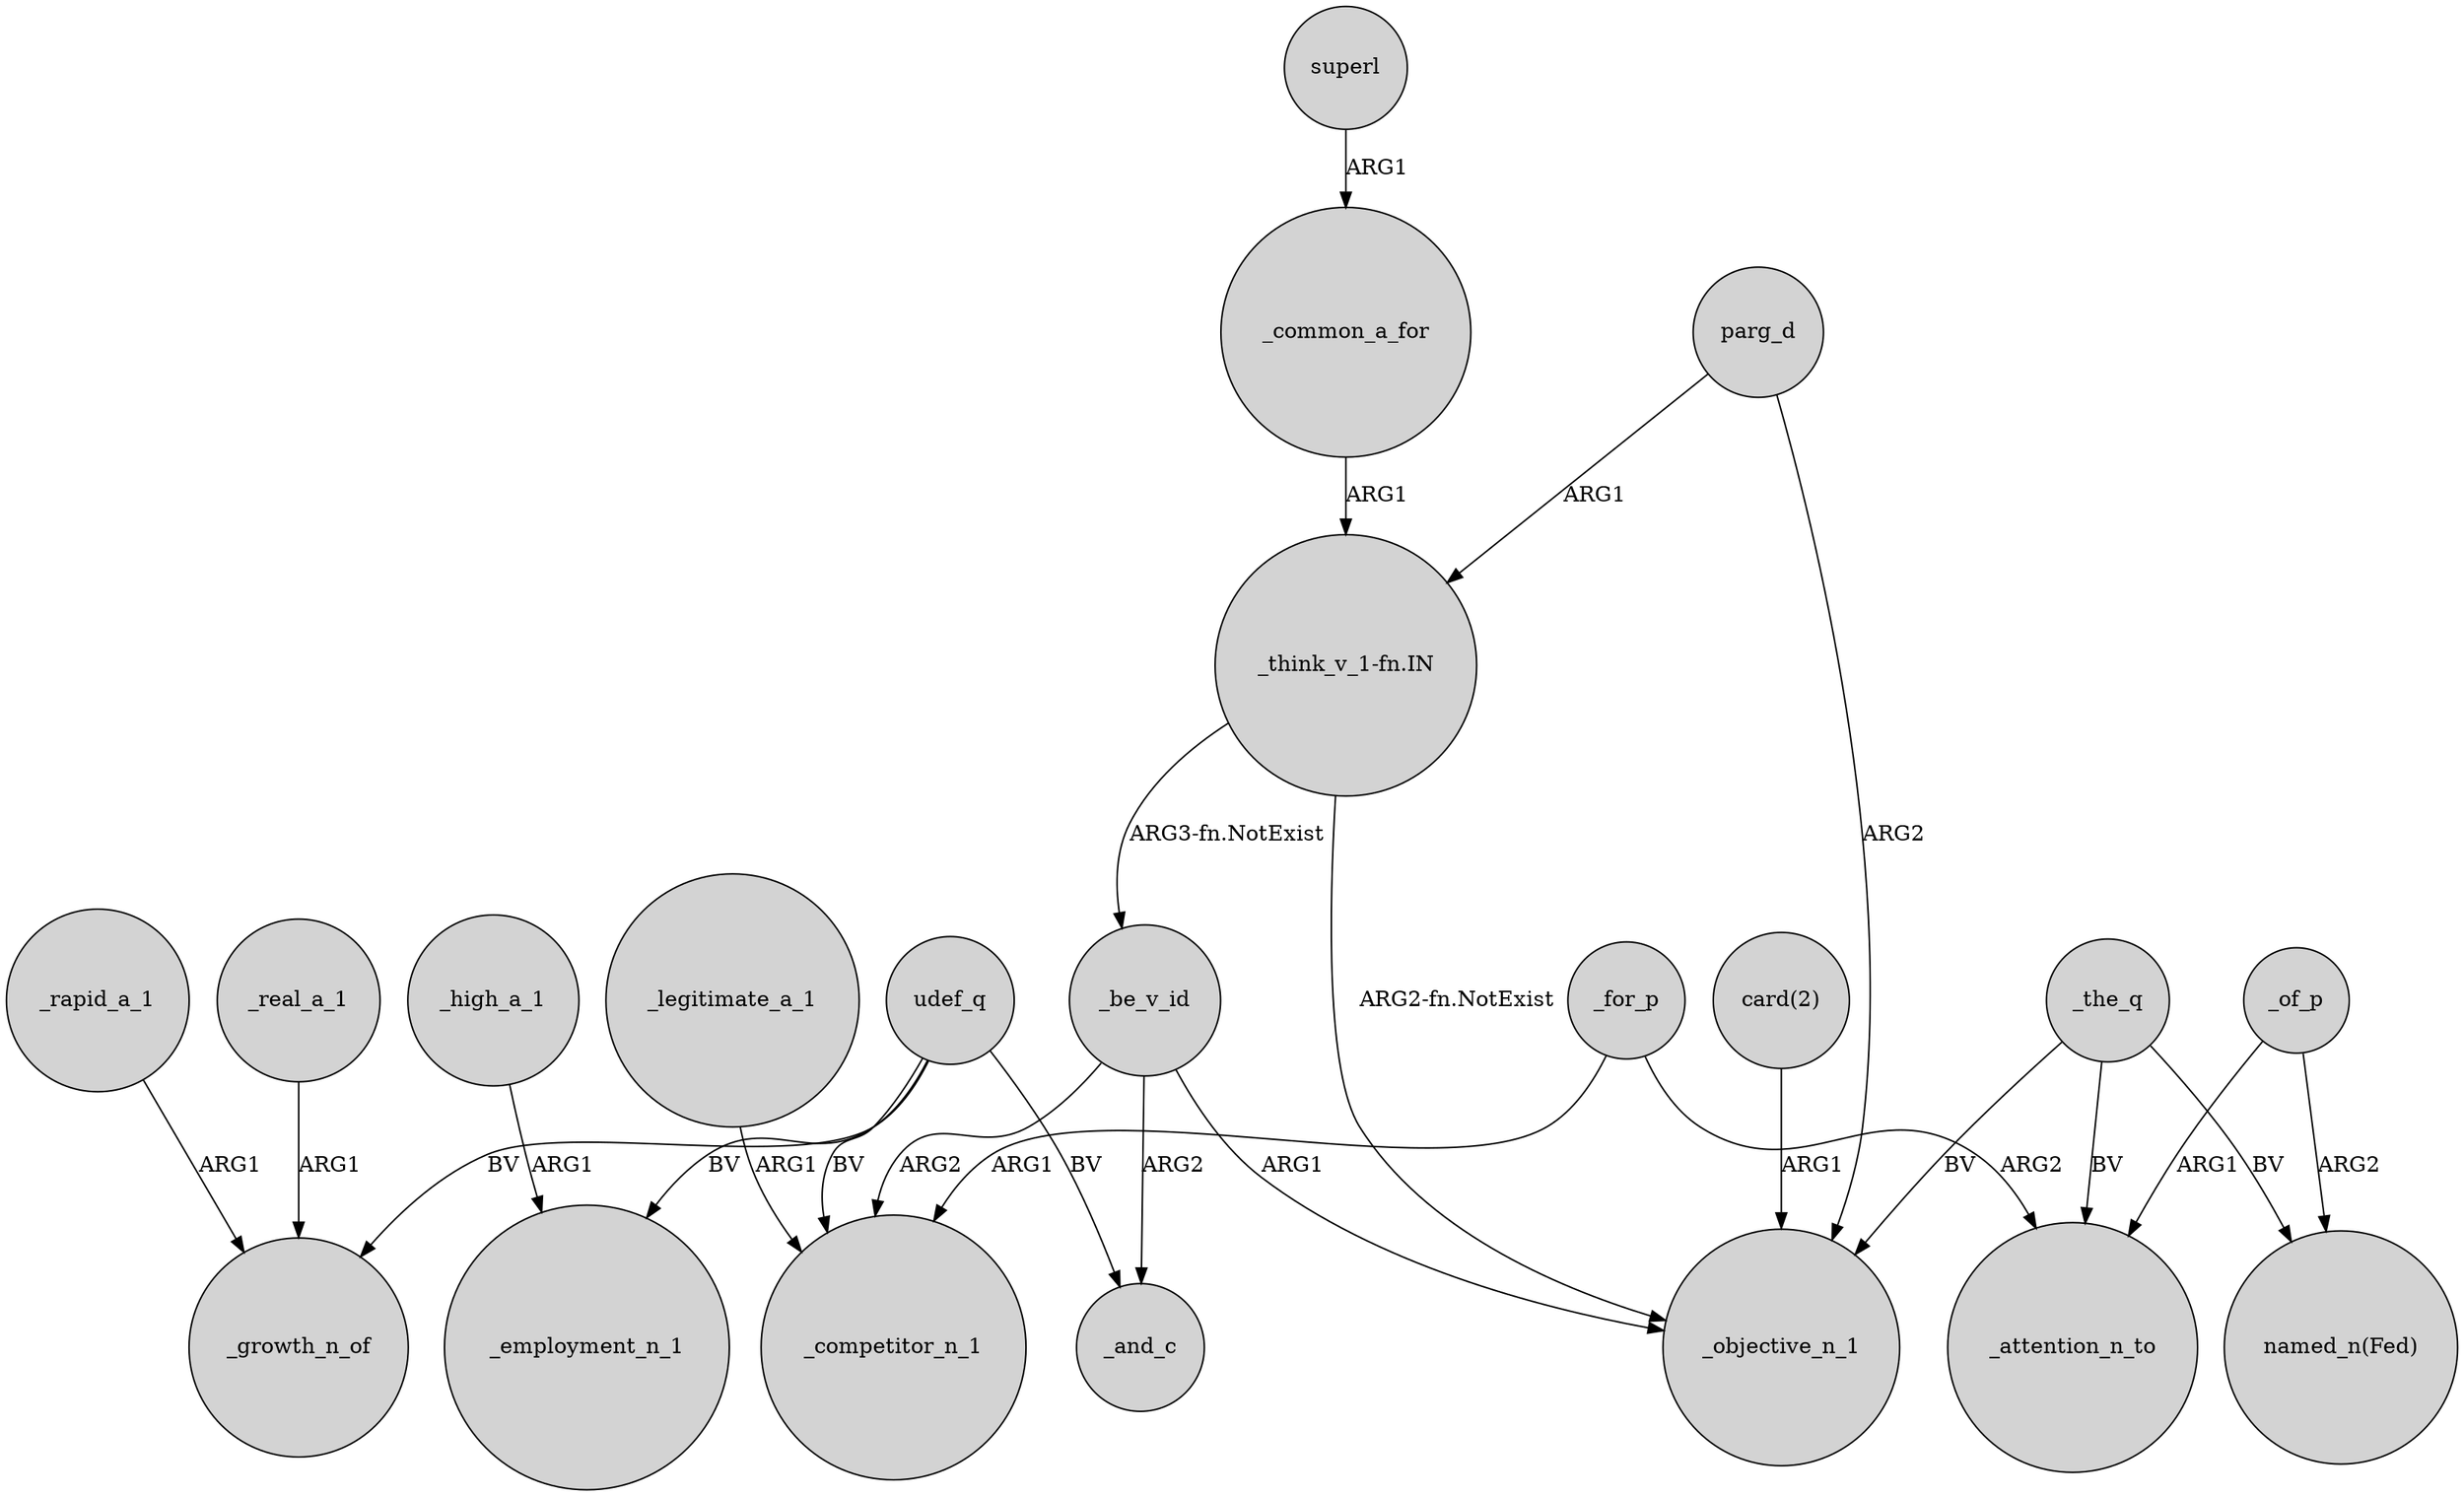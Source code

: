 digraph {
	node [shape=circle style=filled]
	_rapid_a_1 -> _growth_n_of [label=ARG1]
	_be_v_id -> _competitor_n_1 [label=ARG2]
	_the_q -> "named_n(Fed)" [label=BV]
	udef_q -> _employment_n_1 [label=BV]
	_for_p -> _attention_n_to [label=ARG2]
	superl -> _common_a_for [label=ARG1]
	"card(2)" -> _objective_n_1 [label=ARG1]
	_for_p -> _competitor_n_1 [label=ARG1]
	_be_v_id -> _and_c [label=ARG2]
	"_think_v_1-fn.IN" -> _be_v_id [label="ARG3-fn.NotExist"]
	_of_p -> "named_n(Fed)" [label=ARG2]
	_the_q -> _objective_n_1 [label=BV]
	_the_q -> _attention_n_to [label=BV]
	_of_p -> _attention_n_to [label=ARG1]
	_common_a_for -> "_think_v_1-fn.IN" [label=ARG1]
	parg_d -> _objective_n_1 [label=ARG2]
	"_think_v_1-fn.IN" -> _objective_n_1 [label="ARG2-fn.NotExist"]
	_legitimate_a_1 -> _competitor_n_1 [label=ARG1]
	_be_v_id -> _objective_n_1 [label=ARG1]
	udef_q -> _competitor_n_1 [label=BV]
	udef_q -> _and_c [label=BV]
	_high_a_1 -> _employment_n_1 [label=ARG1]
	udef_q -> _growth_n_of [label=BV]
	_real_a_1 -> _growth_n_of [label=ARG1]
	parg_d -> "_think_v_1-fn.IN" [label=ARG1]
}
